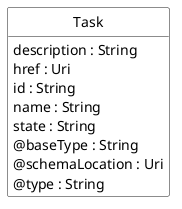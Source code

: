 @startuml
hide circle
hide methods
hide stereotype
show <<Enumeration>> stereotype
skinparam class {
   BackgroundColor<<Enumeration>> #E6F5F7
   BackgroundColor<<Ref>> #FFFFE0
   BackgroundColor<<Pivot>> #FFFFFFF
   BackgroundColor<<SimpleType>> #E2F0DA
   BackgroundColor #FCF2E3
}

class Task <<Pivot>> {
    description : String
    href : Uri
    id : String
    name : String
    state : String
    @baseType : String
    @schemaLocation : Uri
    @type : String
}


@enduml